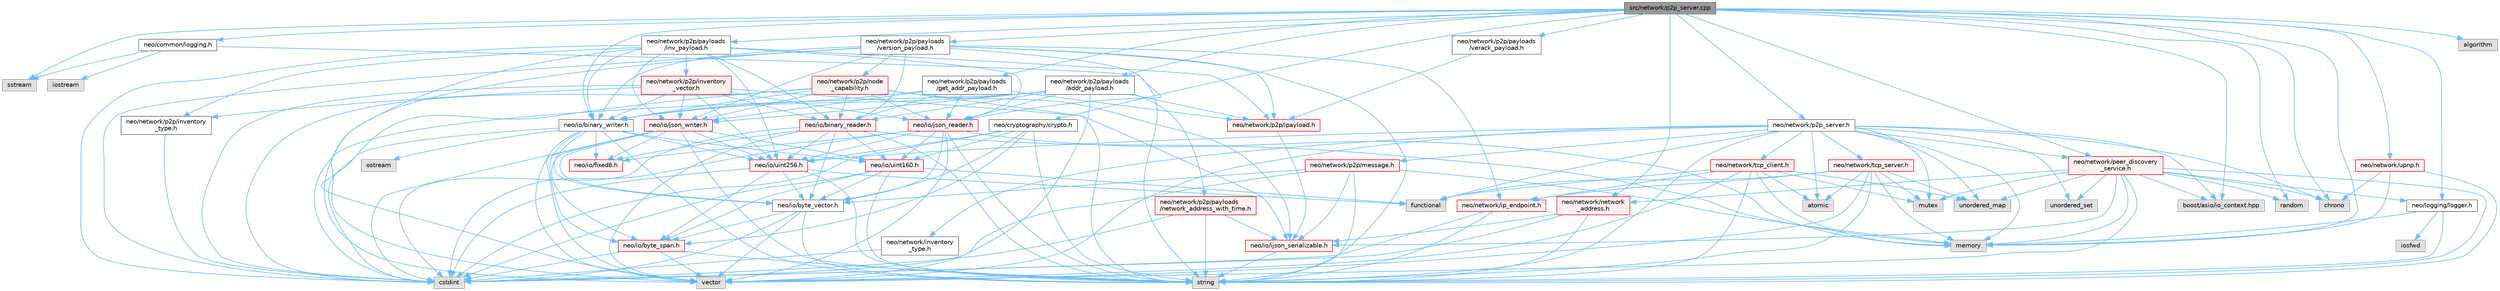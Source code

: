 digraph "src/network/p2p_server.cpp"
{
 // LATEX_PDF_SIZE
  bgcolor="transparent";
  edge [fontname=Helvetica,fontsize=10,labelfontname=Helvetica,labelfontsize=10];
  node [fontname=Helvetica,fontsize=10,shape=box,height=0.2,width=0.4];
  Node1 [id="Node000001",label="src/network/p2p_server.cpp",height=0.2,width=0.4,color="gray40", fillcolor="grey60", style="filled", fontcolor="black",tooltip=" "];
  Node1 -> Node2 [id="edge1_Node000001_Node000002",color="steelblue1",style="solid",tooltip=" "];
  Node2 [id="Node000002",label="neo/common/logging.h",height=0.2,width=0.4,color="grey40", fillcolor="white", style="filled",URL="$common_2logging_8h.html",tooltip=" "];
  Node2 -> Node3 [id="edge2_Node000002_Node000003",color="steelblue1",style="solid",tooltip=" "];
  Node3 [id="Node000003",label="iostream",height=0.2,width=0.4,color="grey60", fillcolor="#E0E0E0", style="filled",tooltip=" "];
  Node2 -> Node4 [id="edge3_Node000002_Node000004",color="steelblue1",style="solid",tooltip=" "];
  Node4 [id="Node000004",label="sstream",height=0.2,width=0.4,color="grey60", fillcolor="#E0E0E0", style="filled",tooltip=" "];
  Node2 -> Node5 [id="edge4_Node000002_Node000005",color="steelblue1",style="solid",tooltip=" "];
  Node5 [id="Node000005",label="string",height=0.2,width=0.4,color="grey60", fillcolor="#E0E0E0", style="filled",tooltip=" "];
  Node1 -> Node6 [id="edge5_Node000001_Node000006",color="steelblue1",style="solid",tooltip=" "];
  Node6 [id="Node000006",label="neo/cryptography/crypto.h",height=0.2,width=0.4,color="grey40", fillcolor="white", style="filled",URL="$crypto_8h.html",tooltip=" "];
  Node6 -> Node7 [id="edge6_Node000006_Node000007",color="steelblue1",style="solid",tooltip=" "];
  Node7 [id="Node000007",label="neo/io/byte_span.h",height=0.2,width=0.4,color="red", fillcolor="#FFF0F0", style="filled",URL="$io_2byte__span_8h.html",tooltip=" "];
  Node7 -> Node8 [id="edge7_Node000007_Node000008",color="steelblue1",style="solid",tooltip=" "];
  Node8 [id="Node000008",label="cstdint",height=0.2,width=0.4,color="grey60", fillcolor="#E0E0E0", style="filled",tooltip=" "];
  Node7 -> Node5 [id="edge8_Node000007_Node000005",color="steelblue1",style="solid",tooltip=" "];
  Node7 -> Node11 [id="edge9_Node000007_Node000011",color="steelblue1",style="solid",tooltip=" "];
  Node11 [id="Node000011",label="vector",height=0.2,width=0.4,color="grey60", fillcolor="#E0E0E0", style="filled",tooltip=" "];
  Node6 -> Node12 [id="edge10_Node000006_Node000012",color="steelblue1",style="solid",tooltip=" "];
  Node12 [id="Node000012",label="neo/io/byte_vector.h",height=0.2,width=0.4,color="grey40", fillcolor="white", style="filled",URL="$io_2byte__vector_8h.html",tooltip=" "];
  Node12 -> Node7 [id="edge11_Node000012_Node000007",color="steelblue1",style="solid",tooltip=" "];
  Node12 -> Node8 [id="edge12_Node000012_Node000008",color="steelblue1",style="solid",tooltip=" "];
  Node12 -> Node5 [id="edge13_Node000012_Node000005",color="steelblue1",style="solid",tooltip=" "];
  Node12 -> Node11 [id="edge14_Node000012_Node000011",color="steelblue1",style="solid",tooltip=" "];
  Node6 -> Node13 [id="edge15_Node000006_Node000013",color="steelblue1",style="solid",tooltip=" "];
  Node13 [id="Node000013",label="neo/io/uint160.h",height=0.2,width=0.4,color="red", fillcolor="#FFF0F0", style="filled",URL="$uint160_8h.html",tooltip=" "];
  Node13 -> Node7 [id="edge16_Node000013_Node000007",color="steelblue1",style="solid",tooltip=" "];
  Node13 -> Node12 [id="edge17_Node000013_Node000012",color="steelblue1",style="solid",tooltip=" "];
  Node13 -> Node8 [id="edge18_Node000013_Node000008",color="steelblue1",style="solid",tooltip=" "];
  Node13 -> Node17 [id="edge19_Node000013_Node000017",color="steelblue1",style="solid",tooltip=" "];
  Node17 [id="Node000017",label="functional",height=0.2,width=0.4,color="grey60", fillcolor="#E0E0E0", style="filled",tooltip=" "];
  Node13 -> Node5 [id="edge20_Node000013_Node000005",color="steelblue1",style="solid",tooltip=" "];
  Node6 -> Node18 [id="edge21_Node000006_Node000018",color="steelblue1",style="solid",tooltip=" "];
  Node18 [id="Node000018",label="neo/io/uint256.h",height=0.2,width=0.4,color="red", fillcolor="#FFF0F0", style="filled",URL="$uint256_8h.html",tooltip=" "];
  Node18 -> Node7 [id="edge22_Node000018_Node000007",color="steelblue1",style="solid",tooltip=" "];
  Node18 -> Node12 [id="edge23_Node000018_Node000012",color="steelblue1",style="solid",tooltip=" "];
  Node18 -> Node8 [id="edge24_Node000018_Node000008",color="steelblue1",style="solid",tooltip=" "];
  Node18 -> Node17 [id="edge25_Node000018_Node000017",color="steelblue1",style="solid",tooltip=" "];
  Node18 -> Node5 [id="edge26_Node000018_Node000005",color="steelblue1",style="solid",tooltip=" "];
  Node6 -> Node8 [id="edge27_Node000006_Node000008",color="steelblue1",style="solid",tooltip=" "];
  Node6 -> Node5 [id="edge28_Node000006_Node000005",color="steelblue1",style="solid",tooltip=" "];
  Node1 -> Node20 [id="edge29_Node000001_Node000020",color="steelblue1",style="solid",tooltip=" "];
  Node20 [id="Node000020",label="neo/network/p2p/payloads\l/addr_payload.h",height=0.2,width=0.4,color="grey40", fillcolor="white", style="filled",URL="$addr__payload_8h.html",tooltip=" "];
  Node20 -> Node21 [id="edge30_Node000020_Node000021",color="steelblue1",style="solid",tooltip=" "];
  Node21 [id="Node000021",label="neo/io/binary_reader.h",height=0.2,width=0.4,color="red", fillcolor="#FFF0F0", style="filled",URL="$binary__reader_8h.html",tooltip=" "];
  Node21 -> Node12 [id="edge31_Node000021_Node000012",color="steelblue1",style="solid",tooltip=" "];
  Node21 -> Node22 [id="edge32_Node000021_Node000022",color="steelblue1",style="solid",tooltip=" "];
  Node22 [id="Node000022",label="neo/io/fixed8.h",height=0.2,width=0.4,color="red", fillcolor="#FFF0F0", style="filled",URL="$io_2fixed8_8h.html",tooltip=" "];
  Node21 -> Node13 [id="edge33_Node000021_Node000013",color="steelblue1",style="solid",tooltip=" "];
  Node21 -> Node18 [id="edge34_Node000021_Node000018",color="steelblue1",style="solid",tooltip=" "];
  Node21 -> Node8 [id="edge35_Node000021_Node000008",color="steelblue1",style="solid",tooltip=" "];
  Node21 -> Node15 [id="edge36_Node000021_Node000015",color="steelblue1",style="solid",tooltip=" "];
  Node15 [id="Node000015",label="memory",height=0.2,width=0.4,color="grey60", fillcolor="#E0E0E0", style="filled",tooltip=" "];
  Node21 -> Node5 [id="edge37_Node000021_Node000005",color="steelblue1",style="solid",tooltip=" "];
  Node21 -> Node11 [id="edge38_Node000021_Node000011",color="steelblue1",style="solid",tooltip=" "];
  Node20 -> Node26 [id="edge39_Node000020_Node000026",color="steelblue1",style="solid",tooltip=" "];
  Node26 [id="Node000026",label="neo/io/binary_writer.h",height=0.2,width=0.4,color="grey40", fillcolor="white", style="filled",URL="$binary__writer_8h.html",tooltip=" "];
  Node26 -> Node7 [id="edge40_Node000026_Node000007",color="steelblue1",style="solid",tooltip=" "];
  Node26 -> Node12 [id="edge41_Node000026_Node000012",color="steelblue1",style="solid",tooltip=" "];
  Node26 -> Node22 [id="edge42_Node000026_Node000022",color="steelblue1",style="solid",tooltip=" "];
  Node26 -> Node13 [id="edge43_Node000026_Node000013",color="steelblue1",style="solid",tooltip=" "];
  Node26 -> Node18 [id="edge44_Node000026_Node000018",color="steelblue1",style="solid",tooltip=" "];
  Node26 -> Node8 [id="edge45_Node000026_Node000008",color="steelblue1",style="solid",tooltip=" "];
  Node26 -> Node27 [id="edge46_Node000026_Node000027",color="steelblue1",style="solid",tooltip=" "];
  Node27 [id="Node000027",label="ostream",height=0.2,width=0.4,color="grey60", fillcolor="#E0E0E0", style="filled",tooltip=" "];
  Node26 -> Node5 [id="edge47_Node000026_Node000005",color="steelblue1",style="solid",tooltip=" "];
  Node26 -> Node11 [id="edge48_Node000026_Node000011",color="steelblue1",style="solid",tooltip=" "];
  Node20 -> Node28 [id="edge49_Node000020_Node000028",color="steelblue1",style="solid",tooltip=" "];
  Node28 [id="Node000028",label="neo/io/json_reader.h",height=0.2,width=0.4,color="red", fillcolor="#FFF0F0", style="filled",URL="$json__reader_8h.html",tooltip=" "];
  Node28 -> Node12 [id="edge50_Node000028_Node000012",color="steelblue1",style="solid",tooltip=" "];
  Node28 -> Node22 [id="edge51_Node000028_Node000022",color="steelblue1",style="solid",tooltip=" "];
  Node28 -> Node13 [id="edge52_Node000028_Node000013",color="steelblue1",style="solid",tooltip=" "];
  Node28 -> Node18 [id="edge53_Node000028_Node000018",color="steelblue1",style="solid",tooltip=" "];
  Node28 -> Node8 [id="edge54_Node000028_Node000008",color="steelblue1",style="solid",tooltip=" "];
  Node28 -> Node15 [id="edge55_Node000028_Node000015",color="steelblue1",style="solid",tooltip=" "];
  Node28 -> Node5 [id="edge56_Node000028_Node000005",color="steelblue1",style="solid",tooltip=" "];
  Node28 -> Node11 [id="edge57_Node000028_Node000011",color="steelblue1",style="solid",tooltip=" "];
  Node20 -> Node53 [id="edge58_Node000020_Node000053",color="steelblue1",style="solid",tooltip=" "];
  Node53 [id="Node000053",label="neo/io/json_writer.h",height=0.2,width=0.4,color="red", fillcolor="#FFF0F0", style="filled",URL="$json__writer_8h.html",tooltip=" "];
  Node53 -> Node7 [id="edge59_Node000053_Node000007",color="steelblue1",style="solid",tooltip=" "];
  Node53 -> Node12 [id="edge60_Node000053_Node000012",color="steelblue1",style="solid",tooltip=" "];
  Node53 -> Node22 [id="edge61_Node000053_Node000022",color="steelblue1",style="solid",tooltip=" "];
  Node53 -> Node13 [id="edge62_Node000053_Node000013",color="steelblue1",style="solid",tooltip=" "];
  Node53 -> Node18 [id="edge63_Node000053_Node000018",color="steelblue1",style="solid",tooltip=" "];
  Node53 -> Node8 [id="edge64_Node000053_Node000008",color="steelblue1",style="solid",tooltip=" "];
  Node53 -> Node5 [id="edge65_Node000053_Node000005",color="steelblue1",style="solid",tooltip=" "];
  Node53 -> Node11 [id="edge66_Node000053_Node000011",color="steelblue1",style="solid",tooltip=" "];
  Node20 -> Node54 [id="edge67_Node000020_Node000054",color="steelblue1",style="solid",tooltip=" "];
  Node54 [id="Node000054",label="neo/network/p2p/ipayload.h",height=0.2,width=0.4,color="red", fillcolor="#FFF0F0", style="filled",URL="$p2p_2ipayload_8h.html",tooltip=" "];
  Node54 -> Node55 [id="edge68_Node000054_Node000055",color="steelblue1",style="solid",tooltip=" "];
  Node55 [id="Node000055",label="neo/io/ijson_serializable.h",height=0.2,width=0.4,color="red", fillcolor="#FFF0F0", style="filled",URL="$ijson__serializable_8h.html",tooltip=" "];
  Node55 -> Node5 [id="edge69_Node000055_Node000005",color="steelblue1",style="solid",tooltip=" "];
  Node20 -> Node56 [id="edge70_Node000020_Node000056",color="steelblue1",style="solid",tooltip=" "];
  Node56 [id="Node000056",label="neo/network/p2p/payloads\l/network_address_with_time.h",height=0.2,width=0.4,color="red", fillcolor="#FFF0F0", style="filled",URL="$payloads_2network__address__with__time_8h.html",tooltip=" "];
  Node56 -> Node55 [id="edge71_Node000056_Node000055",color="steelblue1",style="solid",tooltip=" "];
  Node56 -> Node8 [id="edge72_Node000056_Node000008",color="steelblue1",style="solid",tooltip=" "];
  Node56 -> Node5 [id="edge73_Node000056_Node000005",color="steelblue1",style="solid",tooltip=" "];
  Node20 -> Node8 [id="edge74_Node000020_Node000008",color="steelblue1",style="solid",tooltip=" "];
  Node20 -> Node11 [id="edge75_Node000020_Node000011",color="steelblue1",style="solid",tooltip=" "];
  Node1 -> Node57 [id="edge76_Node000001_Node000057",color="steelblue1",style="solid",tooltip=" "];
  Node57 [id="Node000057",label="neo/network/p2p/payloads\l/get_addr_payload.h",height=0.2,width=0.4,color="grey40", fillcolor="white", style="filled",URL="$get__addr__payload_8h.html",tooltip=" "];
  Node57 -> Node21 [id="edge77_Node000057_Node000021",color="steelblue1",style="solid",tooltip=" "];
  Node57 -> Node26 [id="edge78_Node000057_Node000026",color="steelblue1",style="solid",tooltip=" "];
  Node57 -> Node28 [id="edge79_Node000057_Node000028",color="steelblue1",style="solid",tooltip=" "];
  Node57 -> Node53 [id="edge80_Node000057_Node000053",color="steelblue1",style="solid",tooltip=" "];
  Node57 -> Node54 [id="edge81_Node000057_Node000054",color="steelblue1",style="solid",tooltip=" "];
  Node1 -> Node58 [id="edge82_Node000001_Node000058",color="steelblue1",style="solid",tooltip=" "];
  Node58 [id="Node000058",label="neo/network/p2p/payloads\l/inv_payload.h",height=0.2,width=0.4,color="grey40", fillcolor="white", style="filled",URL="$inv__payload_8h.html",tooltip=" "];
  Node58 -> Node21 [id="edge83_Node000058_Node000021",color="steelblue1",style="solid",tooltip=" "];
  Node58 -> Node26 [id="edge84_Node000058_Node000026",color="steelblue1",style="solid",tooltip=" "];
  Node58 -> Node28 [id="edge85_Node000058_Node000028",color="steelblue1",style="solid",tooltip=" "];
  Node58 -> Node53 [id="edge86_Node000058_Node000053",color="steelblue1",style="solid",tooltip=" "];
  Node58 -> Node18 [id="edge87_Node000058_Node000018",color="steelblue1",style="solid",tooltip=" "];
  Node58 -> Node59 [id="edge88_Node000058_Node000059",color="steelblue1",style="solid",tooltip=" "];
  Node59 [id="Node000059",label="neo/network/p2p/inventory\l_type.h",height=0.2,width=0.4,color="grey40", fillcolor="white", style="filled",URL="$p2p_2inventory__type_8h.html",tooltip=" "];
  Node59 -> Node8 [id="edge89_Node000059_Node000008",color="steelblue1",style="solid",tooltip=" "];
  Node58 -> Node60 [id="edge90_Node000058_Node000060",color="steelblue1",style="solid",tooltip=" "];
  Node60 [id="Node000060",label="neo/network/p2p/inventory\l_vector.h",height=0.2,width=0.4,color="red", fillcolor="#FFF0F0", style="filled",URL="$p2p_2inventory__vector_8h.html",tooltip=" "];
  Node60 -> Node21 [id="edge91_Node000060_Node000021",color="steelblue1",style="solid",tooltip=" "];
  Node60 -> Node26 [id="edge92_Node000060_Node000026",color="steelblue1",style="solid",tooltip=" "];
  Node60 -> Node55 [id="edge93_Node000060_Node000055",color="steelblue1",style="solid",tooltip=" "];
  Node60 -> Node28 [id="edge94_Node000060_Node000028",color="steelblue1",style="solid",tooltip=" "];
  Node60 -> Node53 [id="edge95_Node000060_Node000053",color="steelblue1",style="solid",tooltip=" "];
  Node60 -> Node18 [id="edge96_Node000060_Node000018",color="steelblue1",style="solid",tooltip=" "];
  Node60 -> Node59 [id="edge97_Node000060_Node000059",color="steelblue1",style="solid",tooltip=" "];
  Node60 -> Node8 [id="edge98_Node000060_Node000008",color="steelblue1",style="solid",tooltip=" "];
  Node58 -> Node54 [id="edge99_Node000058_Node000054",color="steelblue1",style="solid",tooltip=" "];
  Node58 -> Node8 [id="edge100_Node000058_Node000008",color="steelblue1",style="solid",tooltip=" "];
  Node58 -> Node11 [id="edge101_Node000058_Node000011",color="steelblue1",style="solid",tooltip=" "];
  Node1 -> Node61 [id="edge102_Node000001_Node000061",color="steelblue1",style="solid",tooltip=" "];
  Node61 [id="Node000061",label="neo/network/p2p/payloads\l/verack_payload.h",height=0.2,width=0.4,color="grey40", fillcolor="white", style="filled",URL="$verack__payload_8h.html",tooltip=" "];
  Node61 -> Node54 [id="edge103_Node000061_Node000054",color="steelblue1",style="solid",tooltip=" "];
  Node1 -> Node62 [id="edge104_Node000001_Node000062",color="steelblue1",style="solid",tooltip=" "];
  Node62 [id="Node000062",label="neo/network/p2p/payloads\l/version_payload.h",height=0.2,width=0.4,color="grey40", fillcolor="white", style="filled",URL="$version__payload_8h.html",tooltip=" "];
  Node62 -> Node21 [id="edge105_Node000062_Node000021",color="steelblue1",style="solid",tooltip=" "];
  Node62 -> Node26 [id="edge106_Node000062_Node000026",color="steelblue1",style="solid",tooltip=" "];
  Node62 -> Node28 [id="edge107_Node000062_Node000028",color="steelblue1",style="solid",tooltip=" "];
  Node62 -> Node53 [id="edge108_Node000062_Node000053",color="steelblue1",style="solid",tooltip=" "];
  Node62 -> Node63 [id="edge109_Node000062_Node000063",color="steelblue1",style="solid",tooltip=" "];
  Node63 [id="Node000063",label="neo/network/ip_endpoint.h",height=0.2,width=0.4,color="red", fillcolor="#FFF0F0", style="filled",URL="$ip__endpoint_8h.html",tooltip=" "];
  Node63 -> Node8 [id="edge110_Node000063_Node000008",color="steelblue1",style="solid",tooltip=" "];
  Node63 -> Node5 [id="edge111_Node000063_Node000005",color="steelblue1",style="solid",tooltip=" "];
  Node62 -> Node54 [id="edge112_Node000062_Node000054",color="steelblue1",style="solid",tooltip=" "];
  Node62 -> Node65 [id="edge113_Node000062_Node000065",color="steelblue1",style="solid",tooltip=" "];
  Node65 [id="Node000065",label="neo/network/p2p/node\l_capability.h",height=0.2,width=0.4,color="red", fillcolor="#FFF0F0", style="filled",URL="$node__capability_8h.html",tooltip=" "];
  Node65 -> Node21 [id="edge114_Node000065_Node000021",color="steelblue1",style="solid",tooltip=" "];
  Node65 -> Node26 [id="edge115_Node000065_Node000026",color="steelblue1",style="solid",tooltip=" "];
  Node65 -> Node55 [id="edge116_Node000065_Node000055",color="steelblue1",style="solid",tooltip=" "];
  Node65 -> Node28 [id="edge117_Node000065_Node000028",color="steelblue1",style="solid",tooltip=" "];
  Node65 -> Node53 [id="edge118_Node000065_Node000053",color="steelblue1",style="solid",tooltip=" "];
  Node65 -> Node8 [id="edge119_Node000065_Node000008",color="steelblue1",style="solid",tooltip=" "];
  Node65 -> Node5 [id="edge120_Node000065_Node000005",color="steelblue1",style="solid",tooltip=" "];
  Node65 -> Node11 [id="edge121_Node000065_Node000011",color="steelblue1",style="solid",tooltip=" "];
  Node62 -> Node8 [id="edge122_Node000062_Node000008",color="steelblue1",style="solid",tooltip=" "];
  Node62 -> Node5 [id="edge123_Node000062_Node000005",color="steelblue1",style="solid",tooltip=" "];
  Node62 -> Node11 [id="edge124_Node000062_Node000011",color="steelblue1",style="solid",tooltip=" "];
  Node1 -> Node67 [id="edge125_Node000001_Node000067",color="steelblue1",style="solid",tooltip=" "];
  Node67 [id="Node000067",label="neo/network/p2p_server.h",height=0.2,width=0.4,color="grey40", fillcolor="white", style="filled",URL="$p2p__server_8h.html",tooltip=" "];
  Node67 -> Node18 [id="edge126_Node000067_Node000018",color="steelblue1",style="solid",tooltip=" "];
  Node67 -> Node68 [id="edge127_Node000067_Node000068",color="steelblue1",style="solid",tooltip=" "];
  Node68 [id="Node000068",label="neo/network/inventory\l_type.h",height=0.2,width=0.4,color="grey40", fillcolor="white", style="filled",URL="$inventory__type_8h.html",tooltip=" "];
  Node68 -> Node8 [id="edge128_Node000068_Node000008",color="steelblue1",style="solid",tooltip=" "];
  Node67 -> Node69 [id="edge129_Node000067_Node000069",color="steelblue1",style="solid",tooltip=" "];
  Node69 [id="Node000069",label="neo/network/p2p/message.h",height=0.2,width=0.4,color="red", fillcolor="#FFF0F0", style="filled",URL="$message_8h.html",tooltip=" "];
  Node69 -> Node12 [id="edge130_Node000069_Node000012",color="steelblue1",style="solid",tooltip=" "];
  Node69 -> Node55 [id="edge131_Node000069_Node000055",color="steelblue1",style="solid",tooltip=" "];
  Node69 -> Node8 [id="edge132_Node000069_Node000008",color="steelblue1",style="solid",tooltip=" "];
  Node69 -> Node15 [id="edge133_Node000069_Node000015",color="steelblue1",style="solid",tooltip=" "];
  Node69 -> Node5 [id="edge134_Node000069_Node000005",color="steelblue1",style="solid",tooltip=" "];
  Node67 -> Node72 [id="edge135_Node000067_Node000072",color="steelblue1",style="solid",tooltip=" "];
  Node72 [id="Node000072",label="neo/network/peer_discovery\l_service.h",height=0.2,width=0.4,color="red", fillcolor="#FFF0F0", style="filled",URL="$peer__discovery__service_8h.html",tooltip=" "];
  Node72 -> Node55 [id="edge136_Node000072_Node000055",color="steelblue1",style="solid",tooltip=" "];
  Node72 -> Node73 [id="edge137_Node000072_Node000073",color="steelblue1",style="solid",tooltip=" "];
  Node73 [id="Node000073",label="neo/logging/logger.h",height=0.2,width=0.4,color="grey40", fillcolor="white", style="filled",URL="$logger_8h.html",tooltip="Simple logging interface for Neo C++ implementation."];
  Node73 -> Node32 [id="edge138_Node000073_Node000032",color="steelblue1",style="solid",tooltip=" "];
  Node32 [id="Node000032",label="iosfwd",height=0.2,width=0.4,color="grey60", fillcolor="#E0E0E0", style="filled",tooltip=" "];
  Node73 -> Node15 [id="edge139_Node000073_Node000015",color="steelblue1",style="solid",tooltip=" "];
  Node73 -> Node5 [id="edge140_Node000073_Node000005",color="steelblue1",style="solid",tooltip=" "];
  Node72 -> Node74 [id="edge141_Node000072_Node000074",color="steelblue1",style="solid",tooltip=" "];
  Node74 [id="Node000074",label="neo/network/network\l_address.h",height=0.2,width=0.4,color="red", fillcolor="#FFF0F0", style="filled",URL="$network__address_8h.html",tooltip=" "];
  Node74 -> Node55 [id="edge142_Node000074_Node000055",color="steelblue1",style="solid",tooltip=" "];
  Node74 -> Node8 [id="edge143_Node000074_Node000008",color="steelblue1",style="solid",tooltip=" "];
  Node74 -> Node5 [id="edge144_Node000074_Node000005",color="steelblue1",style="solid",tooltip=" "];
  Node72 -> Node75 [id="edge145_Node000072_Node000075",color="steelblue1",style="solid",tooltip=" "];
  Node75 [id="Node000075",label="boost/asio/io_context.hpp",height=0.2,width=0.4,color="grey60", fillcolor="#E0E0E0", style="filled",tooltip=" "];
  Node72 -> Node78 [id="edge146_Node000072_Node000078",color="steelblue1",style="solid",tooltip=" "];
  Node78 [id="Node000078",label="chrono",height=0.2,width=0.4,color="grey60", fillcolor="#E0E0E0", style="filled",tooltip=" "];
  Node72 -> Node15 [id="edge147_Node000072_Node000015",color="steelblue1",style="solid",tooltip=" "];
  Node72 -> Node79 [id="edge148_Node000072_Node000079",color="steelblue1",style="solid",tooltip=" "];
  Node79 [id="Node000079",label="mutex",height=0.2,width=0.4,color="grey60", fillcolor="#E0E0E0", style="filled",tooltip=" "];
  Node72 -> Node80 [id="edge149_Node000072_Node000080",color="steelblue1",style="solid",tooltip=" "];
  Node80 [id="Node000080",label="random",height=0.2,width=0.4,color="grey60", fillcolor="#E0E0E0", style="filled",tooltip=" "];
  Node72 -> Node5 [id="edge150_Node000072_Node000005",color="steelblue1",style="solid",tooltip=" "];
  Node72 -> Node39 [id="edge151_Node000072_Node000039",color="steelblue1",style="solid",tooltip=" "];
  Node39 [id="Node000039",label="unordered_map",height=0.2,width=0.4,color="grey60", fillcolor="#E0E0E0", style="filled",tooltip=" "];
  Node72 -> Node81 [id="edge152_Node000072_Node000081",color="steelblue1",style="solid",tooltip=" "];
  Node81 [id="Node000081",label="unordered_set",height=0.2,width=0.4,color="grey60", fillcolor="#E0E0E0", style="filled",tooltip=" "];
  Node72 -> Node11 [id="edge153_Node000072_Node000011",color="steelblue1",style="solid",tooltip=" "];
  Node67 -> Node82 [id="edge154_Node000067_Node000082",color="steelblue1",style="solid",tooltip=" "];
  Node82 [id="Node000082",label="neo/network/tcp_client.h",height=0.2,width=0.4,color="red", fillcolor="#FFF0F0", style="filled",URL="$tcp__client_8h.html",tooltip=" "];
  Node82 -> Node63 [id="edge155_Node000082_Node000063",color="steelblue1",style="solid",tooltip=" "];
  Node82 -> Node87 [id="edge156_Node000082_Node000087",color="steelblue1",style="solid",tooltip=" "];
  Node87 [id="Node000087",label="atomic",height=0.2,width=0.4,color="grey60", fillcolor="#E0E0E0", style="filled",tooltip=" "];
  Node82 -> Node17 [id="edge157_Node000082_Node000017",color="steelblue1",style="solid",tooltip=" "];
  Node82 -> Node15 [id="edge158_Node000082_Node000015",color="steelblue1",style="solid",tooltip=" "];
  Node82 -> Node79 [id="edge159_Node000082_Node000079",color="steelblue1",style="solid",tooltip=" "];
  Node82 -> Node5 [id="edge160_Node000082_Node000005",color="steelblue1",style="solid",tooltip=" "];
  Node82 -> Node39 [id="edge161_Node000082_Node000039",color="steelblue1",style="solid",tooltip=" "];
  Node82 -> Node11 [id="edge162_Node000082_Node000011",color="steelblue1",style="solid",tooltip=" "];
  Node67 -> Node90 [id="edge163_Node000067_Node000090",color="steelblue1",style="solid",tooltip=" "];
  Node90 [id="Node000090",label="neo/network/tcp_server.h",height=0.2,width=0.4,color="red", fillcolor="#FFF0F0", style="filled",URL="$tcp__server_8h.html",tooltip=" "];
  Node90 -> Node63 [id="edge164_Node000090_Node000063",color="steelblue1",style="solid",tooltip=" "];
  Node90 -> Node87 [id="edge165_Node000090_Node000087",color="steelblue1",style="solid",tooltip=" "];
  Node90 -> Node17 [id="edge166_Node000090_Node000017",color="steelblue1",style="solid",tooltip=" "];
  Node90 -> Node15 [id="edge167_Node000090_Node000015",color="steelblue1",style="solid",tooltip=" "];
  Node90 -> Node79 [id="edge168_Node000090_Node000079",color="steelblue1",style="solid",tooltip=" "];
  Node90 -> Node5 [id="edge169_Node000090_Node000005",color="steelblue1",style="solid",tooltip=" "];
  Node90 -> Node39 [id="edge170_Node000090_Node000039",color="steelblue1",style="solid",tooltip=" "];
  Node90 -> Node11 [id="edge171_Node000090_Node000011",color="steelblue1",style="solid",tooltip=" "];
  Node67 -> Node87 [id="edge172_Node000067_Node000087",color="steelblue1",style="solid",tooltip=" "];
  Node67 -> Node75 [id="edge173_Node000067_Node000075",color="steelblue1",style="solid",tooltip=" "];
  Node67 -> Node78 [id="edge174_Node000067_Node000078",color="steelblue1",style="solid",tooltip=" "];
  Node67 -> Node17 [id="edge175_Node000067_Node000017",color="steelblue1",style="solid",tooltip=" "];
  Node67 -> Node15 [id="edge176_Node000067_Node000015",color="steelblue1",style="solid",tooltip=" "];
  Node67 -> Node79 [id="edge177_Node000067_Node000079",color="steelblue1",style="solid",tooltip=" "];
  Node67 -> Node5 [id="edge178_Node000067_Node000005",color="steelblue1",style="solid",tooltip=" "];
  Node67 -> Node39 [id="edge179_Node000067_Node000039",color="steelblue1",style="solid",tooltip=" "];
  Node67 -> Node81 [id="edge180_Node000067_Node000081",color="steelblue1",style="solid",tooltip=" "];
  Node67 -> Node11 [id="edge181_Node000067_Node000011",color="steelblue1",style="solid",tooltip=" "];
  Node1 -> Node26 [id="edge182_Node000001_Node000026",color="steelblue1",style="solid",tooltip=" "];
  Node1 -> Node73 [id="edge183_Node000001_Node000073",color="steelblue1",style="solid",tooltip=" "];
  Node1 -> Node74 [id="edge184_Node000001_Node000074",color="steelblue1",style="solid",tooltip=" "];
  Node1 -> Node72 [id="edge185_Node000001_Node000072",color="steelblue1",style="solid",tooltip=" "];
  Node1 -> Node91 [id="edge186_Node000001_Node000091",color="steelblue1",style="solid",tooltip=" "];
  Node91 [id="Node000091",label="neo/network/upnp.h",height=0.2,width=0.4,color="red", fillcolor="#FFF0F0", style="filled",URL="$upnp_8h.html",tooltip=" "];
  Node91 -> Node78 [id="edge187_Node000091_Node000078",color="steelblue1",style="solid",tooltip=" "];
  Node91 -> Node15 [id="edge188_Node000091_Node000015",color="steelblue1",style="solid",tooltip=" "];
  Node91 -> Node5 [id="edge189_Node000091_Node000005",color="steelblue1",style="solid",tooltip=" "];
  Node1 -> Node30 [id="edge190_Node000001_Node000030",color="steelblue1",style="solid",tooltip=" "];
  Node30 [id="Node000030",label="algorithm",height=0.2,width=0.4,color="grey60", fillcolor="#E0E0E0", style="filled",tooltip=" "];
  Node1 -> Node75 [id="edge191_Node000001_Node000075",color="steelblue1",style="solid",tooltip=" "];
  Node1 -> Node78 [id="edge192_Node000001_Node000078",color="steelblue1",style="solid",tooltip=" "];
  Node1 -> Node15 [id="edge193_Node000001_Node000015",color="steelblue1",style="solid",tooltip=" "];
  Node1 -> Node80 [id="edge194_Node000001_Node000080",color="steelblue1",style="solid",tooltip=" "];
  Node1 -> Node4 [id="edge195_Node000001_Node000004",color="steelblue1",style="solid",tooltip=" "];
}
